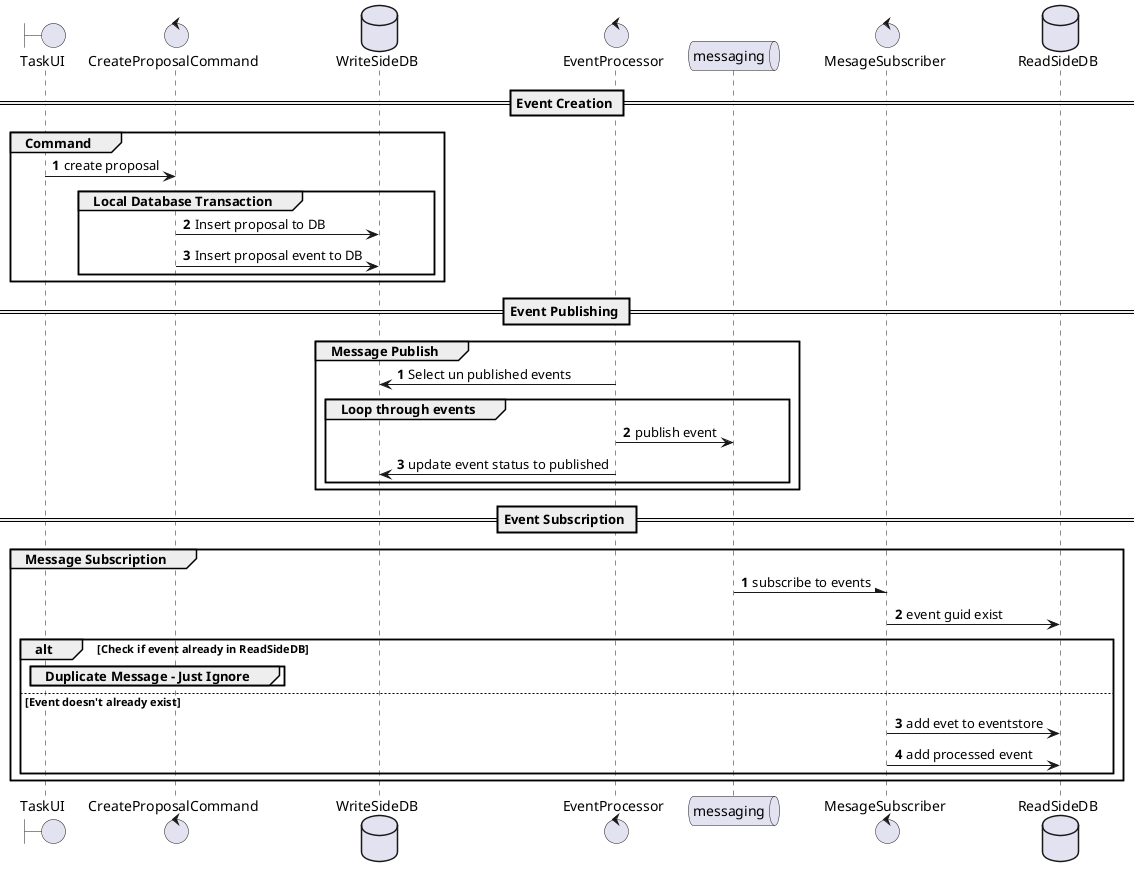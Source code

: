@startuml
boundary   TaskUI
control    CreateProposalCommand
database   WriteSideDB
control    EventProcessor
queue      messaging
control    MesageSubscriber
database   ReadSideDB

'Invokation of the command
== Event Creation ==
autonumber
group Command
    TaskUI -> CreateProposalCommand : create proposal
    group Local Database Transaction
        CreateProposalCommand -> WriteSideDB : Insert proposal to DB
        CreateProposalCommand -> WriteSideDB : Insert proposal event to DB
    end
end

'Publishing of the event
== Event Publishing ==
autonumber 1
group Message Publish
    EventProcessor -> WriteSideDB : Select un published events
    group Loop through events
        EventProcessor -> messaging : publish event
        EventProcessor -> WriteSideDB : update event status to published
    end
end

'Subscribe to the events
== Event Subscription ==
autonumber 1
group Message Subscription
    MesageSubscriber /- messaging : subscribe to events
    MesageSubscriber -> ReadSideDB : event guid exist

    alt Check if event already in ReadSideDB
        group Duplicate Message - Just Ignore
        end
    else Event doesn't already exist
        MesageSubscriber -> ReadSideDB : add evet to eventstore
        MesageSubscriber -> ReadSideDB : add processed event
    end
end

@enduml
